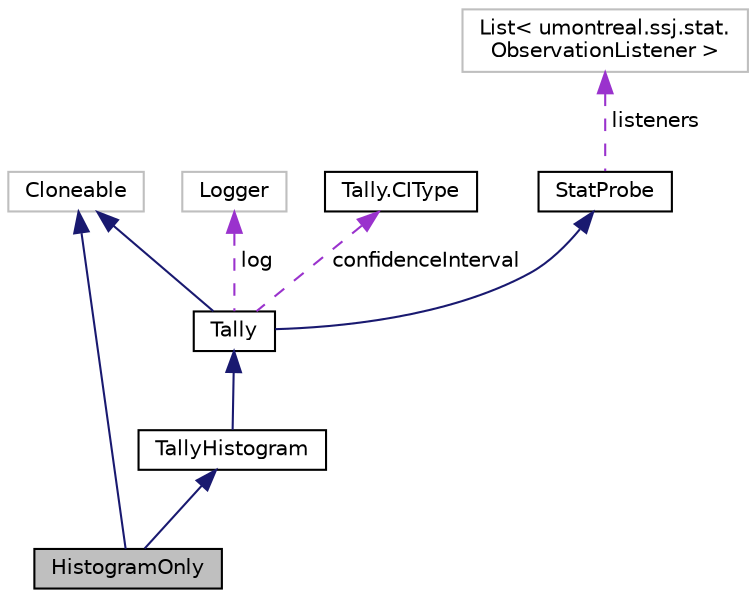 digraph "HistogramOnly"
{
 // INTERACTIVE_SVG=YES
  bgcolor="transparent";
  edge [fontname="Helvetica",fontsize="10",labelfontname="Helvetica",labelfontsize="10"];
  node [fontname="Helvetica",fontsize="10",shape=record];
  Node5 [label="HistogramOnly",height=0.2,width=0.4,color="black", fillcolor="grey75", style="filled", fontcolor="black"];
  Node6 -> Node5 [dir="back",color="midnightblue",fontsize="10",style="solid",fontname="Helvetica"];
  Node6 [label="TallyHistogram",height=0.2,width=0.4,color="black",URL="$de/d2f/classumontreal_1_1ssj_1_1stat_1_1TallyHistogram.html",tooltip="This class extends Tally. "];
  Node7 -> Node6 [dir="back",color="midnightblue",fontsize="10",style="solid",fontname="Helvetica"];
  Node7 [label="Tally",height=0.2,width=0.4,color="black",URL="$d8/d54/classumontreal_1_1ssj_1_1stat_1_1Tally.html",tooltip="A subclass of StatProbe. "];
  Node8 -> Node7 [dir="back",color="midnightblue",fontsize="10",style="solid",fontname="Helvetica"];
  Node8 [label="StatProbe",height=0.2,width=0.4,color="black",URL="$d5/d8e/classumontreal_1_1ssj_1_1stat_1_1StatProbe.html",tooltip="The objects of this class are statistical probes or collectors, which are elementary devices for coll..."];
  Node9 -> Node8 [dir="back",color="darkorchid3",fontsize="10",style="dashed",label=" listeners" ,fontname="Helvetica"];
  Node9 [label="List\< umontreal.ssj.stat.\lObservationListener \>",height=0.2,width=0.4,color="grey75"];
  Node10 -> Node7 [dir="back",color="midnightblue",fontsize="10",style="solid",fontname="Helvetica"];
  Node10 [label="Cloneable",height=0.2,width=0.4,color="grey75"];
  Node11 -> Node7 [dir="back",color="darkorchid3",fontsize="10",style="dashed",label=" log" ,fontname="Helvetica"];
  Node11 [label="Logger",height=0.2,width=0.4,color="grey75"];
  Node12 -> Node7 [dir="back",color="darkorchid3",fontsize="10",style="dashed",label=" confidenceInterval" ,fontname="Helvetica"];
  Node12 [label="Tally.CIType",height=0.2,width=0.4,color="black",URL="$d9/df5/enumumontreal_1_1ssj_1_1stat_1_1Tally_1_1CIType.html"];
  Node10 -> Node5 [dir="back",color="midnightblue",fontsize="10",style="solid",fontname="Helvetica"];
}
